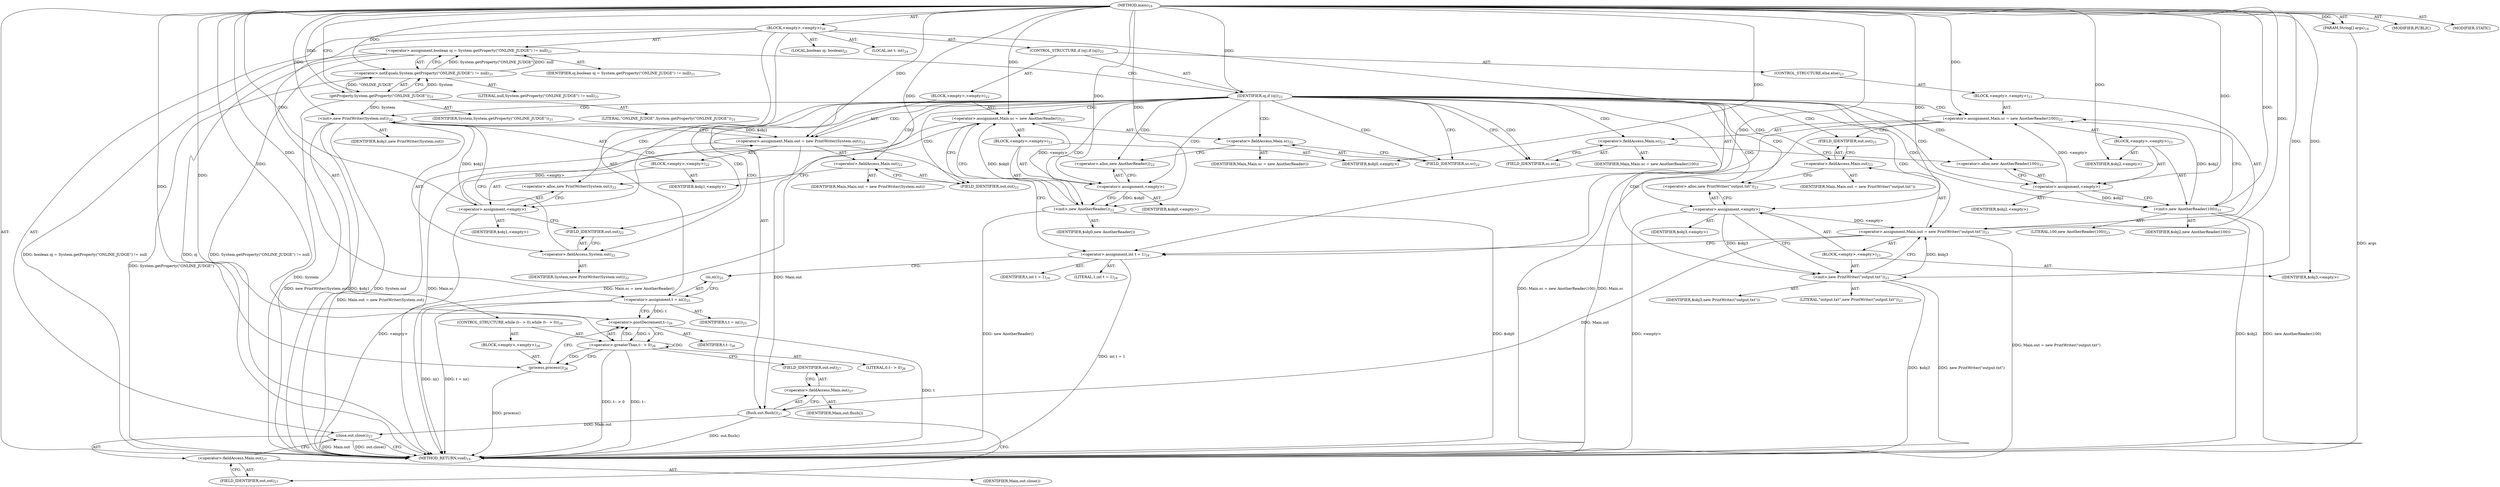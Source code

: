 digraph "main" {  
"94" [label = <(METHOD,main)<SUB>19</SUB>> ]
"95" [label = <(PARAM,String[] args)<SUB>19</SUB>> ]
"96" [label = <(BLOCK,&lt;empty&gt;,&lt;empty&gt;)<SUB>20</SUB>> ]
"97" [label = <(LOCAL,boolean oj: boolean)<SUB>21</SUB>> ]
"98" [label = <(&lt;operator&gt;.assignment,boolean oj = System.getProperty(&quot;ONLINE_JUDGE&quot;) != null)<SUB>21</SUB>> ]
"99" [label = <(IDENTIFIER,oj,boolean oj = System.getProperty(&quot;ONLINE_JUDGE&quot;) != null)<SUB>21</SUB>> ]
"100" [label = <(&lt;operator&gt;.notEquals,System.getProperty(&quot;ONLINE_JUDGE&quot;) != null)<SUB>21</SUB>> ]
"101" [label = <(getProperty,System.getProperty(&quot;ONLINE_JUDGE&quot;))<SUB>21</SUB>> ]
"102" [label = <(IDENTIFIER,System,System.getProperty(&quot;ONLINE_JUDGE&quot;))<SUB>21</SUB>> ]
"103" [label = <(LITERAL,&quot;ONLINE_JUDGE&quot;,System.getProperty(&quot;ONLINE_JUDGE&quot;))<SUB>21</SUB>> ]
"104" [label = <(LITERAL,null,System.getProperty(&quot;ONLINE_JUDGE&quot;) != null)<SUB>21</SUB>> ]
"105" [label = <(CONTROL_STRUCTURE,if (oj),if (oj))<SUB>22</SUB>> ]
"106" [label = <(IDENTIFIER,oj,if (oj))<SUB>22</SUB>> ]
"107" [label = <(BLOCK,&lt;empty&gt;,&lt;empty&gt;)<SUB>22</SUB>> ]
"108" [label = <(&lt;operator&gt;.assignment,Main.sc = new AnotherReader())<SUB>22</SUB>> ]
"109" [label = <(&lt;operator&gt;.fieldAccess,Main.sc)<SUB>22</SUB>> ]
"110" [label = <(IDENTIFIER,Main,Main.sc = new AnotherReader())> ]
"111" [label = <(FIELD_IDENTIFIER,sc,sc)<SUB>22</SUB>> ]
"112" [label = <(BLOCK,&lt;empty&gt;,&lt;empty&gt;)<SUB>22</SUB>> ]
"113" [label = <(&lt;operator&gt;.assignment,&lt;empty&gt;)> ]
"114" [label = <(IDENTIFIER,$obj0,&lt;empty&gt;)> ]
"115" [label = <(&lt;operator&gt;.alloc,new AnotherReader())<SUB>22</SUB>> ]
"116" [label = <(&lt;init&gt;,new AnotherReader())<SUB>22</SUB>> ]
"117" [label = <(IDENTIFIER,$obj0,new AnotherReader())> ]
"118" [label = <(IDENTIFIER,$obj0,&lt;empty&gt;)> ]
"119" [label = <(&lt;operator&gt;.assignment,Main.out = new PrintWriter(System.out))<SUB>22</SUB>> ]
"120" [label = <(&lt;operator&gt;.fieldAccess,Main.out)<SUB>22</SUB>> ]
"121" [label = <(IDENTIFIER,Main,Main.out = new PrintWriter(System.out))> ]
"122" [label = <(FIELD_IDENTIFIER,out,out)<SUB>22</SUB>> ]
"123" [label = <(BLOCK,&lt;empty&gt;,&lt;empty&gt;)<SUB>22</SUB>> ]
"124" [label = <(&lt;operator&gt;.assignment,&lt;empty&gt;)> ]
"125" [label = <(IDENTIFIER,$obj1,&lt;empty&gt;)> ]
"126" [label = <(&lt;operator&gt;.alloc,new PrintWriter(System.out))<SUB>22</SUB>> ]
"127" [label = <(&lt;init&gt;,new PrintWriter(System.out))<SUB>22</SUB>> ]
"128" [label = <(IDENTIFIER,$obj1,new PrintWriter(System.out))> ]
"129" [label = <(&lt;operator&gt;.fieldAccess,System.out)<SUB>22</SUB>> ]
"130" [label = <(IDENTIFIER,System,new PrintWriter(System.out))<SUB>22</SUB>> ]
"131" [label = <(FIELD_IDENTIFIER,out,out)<SUB>22</SUB>> ]
"132" [label = <(IDENTIFIER,$obj1,&lt;empty&gt;)> ]
"133" [label = <(CONTROL_STRUCTURE,else,else)<SUB>23</SUB>> ]
"134" [label = <(BLOCK,&lt;empty&gt;,&lt;empty&gt;)<SUB>23</SUB>> ]
"135" [label = <(&lt;operator&gt;.assignment,Main.sc = new AnotherReader(100))<SUB>23</SUB>> ]
"136" [label = <(&lt;operator&gt;.fieldAccess,Main.sc)<SUB>23</SUB>> ]
"137" [label = <(IDENTIFIER,Main,Main.sc = new AnotherReader(100))> ]
"138" [label = <(FIELD_IDENTIFIER,sc,sc)<SUB>23</SUB>> ]
"139" [label = <(BLOCK,&lt;empty&gt;,&lt;empty&gt;)<SUB>23</SUB>> ]
"140" [label = <(&lt;operator&gt;.assignment,&lt;empty&gt;)> ]
"141" [label = <(IDENTIFIER,$obj2,&lt;empty&gt;)> ]
"142" [label = <(&lt;operator&gt;.alloc,new AnotherReader(100))<SUB>23</SUB>> ]
"143" [label = <(&lt;init&gt;,new AnotherReader(100))<SUB>23</SUB>> ]
"144" [label = <(IDENTIFIER,$obj2,new AnotherReader(100))> ]
"145" [label = <(LITERAL,100,new AnotherReader(100))<SUB>23</SUB>> ]
"146" [label = <(IDENTIFIER,$obj2,&lt;empty&gt;)> ]
"147" [label = <(&lt;operator&gt;.assignment,Main.out = new PrintWriter(&quot;output.txt&quot;))<SUB>23</SUB>> ]
"148" [label = <(&lt;operator&gt;.fieldAccess,Main.out)<SUB>23</SUB>> ]
"149" [label = <(IDENTIFIER,Main,Main.out = new PrintWriter(&quot;output.txt&quot;))> ]
"150" [label = <(FIELD_IDENTIFIER,out,out)<SUB>23</SUB>> ]
"151" [label = <(BLOCK,&lt;empty&gt;,&lt;empty&gt;)<SUB>23</SUB>> ]
"152" [label = <(&lt;operator&gt;.assignment,&lt;empty&gt;)> ]
"153" [label = <(IDENTIFIER,$obj3,&lt;empty&gt;)> ]
"154" [label = <(&lt;operator&gt;.alloc,new PrintWriter(&quot;output.txt&quot;))<SUB>23</SUB>> ]
"155" [label = <(&lt;init&gt;,new PrintWriter(&quot;output.txt&quot;))<SUB>23</SUB>> ]
"156" [label = <(IDENTIFIER,$obj3,new PrintWriter(&quot;output.txt&quot;))> ]
"157" [label = <(LITERAL,&quot;output.txt&quot;,new PrintWriter(&quot;output.txt&quot;))<SUB>23</SUB>> ]
"158" [label = <(IDENTIFIER,$obj3,&lt;empty&gt;)> ]
"159" [label = <(LOCAL,int t: int)<SUB>24</SUB>> ]
"160" [label = <(&lt;operator&gt;.assignment,int t = 1)<SUB>24</SUB>> ]
"161" [label = <(IDENTIFIER,t,int t = 1)<SUB>24</SUB>> ]
"162" [label = <(LITERAL,1,int t = 1)<SUB>24</SUB>> ]
"163" [label = <(&lt;operator&gt;.assignment,t = ni())<SUB>25</SUB>> ]
"164" [label = <(IDENTIFIER,t,t = ni())<SUB>25</SUB>> ]
"165" [label = <(ni,ni())<SUB>25</SUB>> ]
"166" [label = <(CONTROL_STRUCTURE,while (t-- &gt; 0),while (t-- &gt; 0))<SUB>26</SUB>> ]
"167" [label = <(&lt;operator&gt;.greaterThan,t-- &gt; 0)<SUB>26</SUB>> ]
"168" [label = <(&lt;operator&gt;.postDecrement,t--)<SUB>26</SUB>> ]
"169" [label = <(IDENTIFIER,t,t--)<SUB>26</SUB>> ]
"170" [label = <(LITERAL,0,t-- &gt; 0)<SUB>26</SUB>> ]
"171" [label = <(BLOCK,&lt;empty&gt;,&lt;empty&gt;)<SUB>26</SUB>> ]
"172" [label = <(process,process())<SUB>26</SUB>> ]
"173" [label = <(flush,out.flush())<SUB>27</SUB>> ]
"174" [label = <(&lt;operator&gt;.fieldAccess,Main.out)<SUB>27</SUB>> ]
"175" [label = <(IDENTIFIER,Main,out.flush())> ]
"176" [label = <(FIELD_IDENTIFIER,out,out)<SUB>27</SUB>> ]
"177" [label = <(close,out.close())<SUB>27</SUB>> ]
"178" [label = <(&lt;operator&gt;.fieldAccess,Main.out)<SUB>27</SUB>> ]
"179" [label = <(IDENTIFIER,Main,out.close())> ]
"180" [label = <(FIELD_IDENTIFIER,out,out)<SUB>27</SUB>> ]
"181" [label = <(MODIFIER,PUBLIC)> ]
"182" [label = <(MODIFIER,STATIC)> ]
"183" [label = <(METHOD_RETURN,void)<SUB>19</SUB>> ]
  "94" -> "95"  [ label = "AST: "] 
  "94" -> "96"  [ label = "AST: "] 
  "94" -> "181"  [ label = "AST: "] 
  "94" -> "182"  [ label = "AST: "] 
  "94" -> "183"  [ label = "AST: "] 
  "96" -> "97"  [ label = "AST: "] 
  "96" -> "98"  [ label = "AST: "] 
  "96" -> "105"  [ label = "AST: "] 
  "96" -> "159"  [ label = "AST: "] 
  "96" -> "160"  [ label = "AST: "] 
  "96" -> "163"  [ label = "AST: "] 
  "96" -> "166"  [ label = "AST: "] 
  "96" -> "173"  [ label = "AST: "] 
  "96" -> "177"  [ label = "AST: "] 
  "98" -> "99"  [ label = "AST: "] 
  "98" -> "100"  [ label = "AST: "] 
  "100" -> "101"  [ label = "AST: "] 
  "100" -> "104"  [ label = "AST: "] 
  "101" -> "102"  [ label = "AST: "] 
  "101" -> "103"  [ label = "AST: "] 
  "105" -> "106"  [ label = "AST: "] 
  "105" -> "107"  [ label = "AST: "] 
  "105" -> "133"  [ label = "AST: "] 
  "107" -> "108"  [ label = "AST: "] 
  "107" -> "119"  [ label = "AST: "] 
  "108" -> "109"  [ label = "AST: "] 
  "108" -> "112"  [ label = "AST: "] 
  "109" -> "110"  [ label = "AST: "] 
  "109" -> "111"  [ label = "AST: "] 
  "112" -> "113"  [ label = "AST: "] 
  "112" -> "116"  [ label = "AST: "] 
  "112" -> "118"  [ label = "AST: "] 
  "113" -> "114"  [ label = "AST: "] 
  "113" -> "115"  [ label = "AST: "] 
  "116" -> "117"  [ label = "AST: "] 
  "119" -> "120"  [ label = "AST: "] 
  "119" -> "123"  [ label = "AST: "] 
  "120" -> "121"  [ label = "AST: "] 
  "120" -> "122"  [ label = "AST: "] 
  "123" -> "124"  [ label = "AST: "] 
  "123" -> "127"  [ label = "AST: "] 
  "123" -> "132"  [ label = "AST: "] 
  "124" -> "125"  [ label = "AST: "] 
  "124" -> "126"  [ label = "AST: "] 
  "127" -> "128"  [ label = "AST: "] 
  "127" -> "129"  [ label = "AST: "] 
  "129" -> "130"  [ label = "AST: "] 
  "129" -> "131"  [ label = "AST: "] 
  "133" -> "134"  [ label = "AST: "] 
  "134" -> "135"  [ label = "AST: "] 
  "134" -> "147"  [ label = "AST: "] 
  "135" -> "136"  [ label = "AST: "] 
  "135" -> "139"  [ label = "AST: "] 
  "136" -> "137"  [ label = "AST: "] 
  "136" -> "138"  [ label = "AST: "] 
  "139" -> "140"  [ label = "AST: "] 
  "139" -> "143"  [ label = "AST: "] 
  "139" -> "146"  [ label = "AST: "] 
  "140" -> "141"  [ label = "AST: "] 
  "140" -> "142"  [ label = "AST: "] 
  "143" -> "144"  [ label = "AST: "] 
  "143" -> "145"  [ label = "AST: "] 
  "147" -> "148"  [ label = "AST: "] 
  "147" -> "151"  [ label = "AST: "] 
  "148" -> "149"  [ label = "AST: "] 
  "148" -> "150"  [ label = "AST: "] 
  "151" -> "152"  [ label = "AST: "] 
  "151" -> "155"  [ label = "AST: "] 
  "151" -> "158"  [ label = "AST: "] 
  "152" -> "153"  [ label = "AST: "] 
  "152" -> "154"  [ label = "AST: "] 
  "155" -> "156"  [ label = "AST: "] 
  "155" -> "157"  [ label = "AST: "] 
  "160" -> "161"  [ label = "AST: "] 
  "160" -> "162"  [ label = "AST: "] 
  "163" -> "164"  [ label = "AST: "] 
  "163" -> "165"  [ label = "AST: "] 
  "166" -> "167"  [ label = "AST: "] 
  "166" -> "171"  [ label = "AST: "] 
  "167" -> "168"  [ label = "AST: "] 
  "167" -> "170"  [ label = "AST: "] 
  "168" -> "169"  [ label = "AST: "] 
  "171" -> "172"  [ label = "AST: "] 
  "173" -> "174"  [ label = "AST: "] 
  "174" -> "175"  [ label = "AST: "] 
  "174" -> "176"  [ label = "AST: "] 
  "177" -> "178"  [ label = "AST: "] 
  "178" -> "179"  [ label = "AST: "] 
  "178" -> "180"  [ label = "AST: "] 
  "98" -> "106"  [ label = "CFG: "] 
  "160" -> "165"  [ label = "CFG: "] 
  "163" -> "168"  [ label = "CFG: "] 
  "173" -> "180"  [ label = "CFG: "] 
  "177" -> "183"  [ label = "CFG: "] 
  "100" -> "98"  [ label = "CFG: "] 
  "106" -> "111"  [ label = "CFG: "] 
  "106" -> "138"  [ label = "CFG: "] 
  "165" -> "163"  [ label = "CFG: "] 
  "167" -> "172"  [ label = "CFG: "] 
  "167" -> "176"  [ label = "CFG: "] 
  "174" -> "173"  [ label = "CFG: "] 
  "178" -> "177"  [ label = "CFG: "] 
  "101" -> "100"  [ label = "CFG: "] 
  "108" -> "122"  [ label = "CFG: "] 
  "119" -> "160"  [ label = "CFG: "] 
  "168" -> "167"  [ label = "CFG: "] 
  "172" -> "168"  [ label = "CFG: "] 
  "176" -> "174"  [ label = "CFG: "] 
  "180" -> "178"  [ label = "CFG: "] 
  "109" -> "115"  [ label = "CFG: "] 
  "120" -> "126"  [ label = "CFG: "] 
  "135" -> "150"  [ label = "CFG: "] 
  "147" -> "160"  [ label = "CFG: "] 
  "111" -> "109"  [ label = "CFG: "] 
  "113" -> "116"  [ label = "CFG: "] 
  "116" -> "108"  [ label = "CFG: "] 
  "122" -> "120"  [ label = "CFG: "] 
  "124" -> "131"  [ label = "CFG: "] 
  "127" -> "119"  [ label = "CFG: "] 
  "136" -> "142"  [ label = "CFG: "] 
  "148" -> "154"  [ label = "CFG: "] 
  "115" -> "113"  [ label = "CFG: "] 
  "126" -> "124"  [ label = "CFG: "] 
  "129" -> "127"  [ label = "CFG: "] 
  "138" -> "136"  [ label = "CFG: "] 
  "140" -> "143"  [ label = "CFG: "] 
  "143" -> "135"  [ label = "CFG: "] 
  "150" -> "148"  [ label = "CFG: "] 
  "152" -> "155"  [ label = "CFG: "] 
  "155" -> "147"  [ label = "CFG: "] 
  "131" -> "129"  [ label = "CFG: "] 
  "142" -> "140"  [ label = "CFG: "] 
  "154" -> "152"  [ label = "CFG: "] 
  "94" -> "101"  [ label = "CFG: "] 
  "95" -> "183"  [ label = "DDG: args"] 
  "98" -> "183"  [ label = "DDG: oj"] 
  "101" -> "183"  [ label = "DDG: System"] 
  "100" -> "183"  [ label = "DDG: System.getProperty(&quot;ONLINE_JUDGE&quot;)"] 
  "98" -> "183"  [ label = "DDG: System.getProperty(&quot;ONLINE_JUDGE&quot;) != null"] 
  "98" -> "183"  [ label = "DDG: boolean oj = System.getProperty(&quot;ONLINE_JUDGE&quot;) != null"] 
  "135" -> "183"  [ label = "DDG: Main.sc"] 
  "143" -> "183"  [ label = "DDG: $obj2"] 
  "143" -> "183"  [ label = "DDG: new AnotherReader(100)"] 
  "135" -> "183"  [ label = "DDG: Main.sc = new AnotherReader(100)"] 
  "152" -> "183"  [ label = "DDG: &lt;empty&gt;"] 
  "155" -> "183"  [ label = "DDG: $obj3"] 
  "155" -> "183"  [ label = "DDG: new PrintWriter(&quot;output.txt&quot;)"] 
  "147" -> "183"  [ label = "DDG: Main.out = new PrintWriter(&quot;output.txt&quot;)"] 
  "108" -> "183"  [ label = "DDG: Main.sc"] 
  "116" -> "183"  [ label = "DDG: $obj0"] 
  "116" -> "183"  [ label = "DDG: new AnotherReader()"] 
  "108" -> "183"  [ label = "DDG: Main.sc = new AnotherReader()"] 
  "124" -> "183"  [ label = "DDG: &lt;empty&gt;"] 
  "127" -> "183"  [ label = "DDG: $obj1"] 
  "127" -> "183"  [ label = "DDG: System.out"] 
  "127" -> "183"  [ label = "DDG: new PrintWriter(System.out)"] 
  "119" -> "183"  [ label = "DDG: Main.out = new PrintWriter(System.out)"] 
  "160" -> "183"  [ label = "DDG: int t = 1"] 
  "163" -> "183"  [ label = "DDG: ni()"] 
  "163" -> "183"  [ label = "DDG: t = ni()"] 
  "168" -> "183"  [ label = "DDG: t"] 
  "167" -> "183"  [ label = "DDG: t--"] 
  "167" -> "183"  [ label = "DDG: t-- &gt; 0"] 
  "173" -> "183"  [ label = "DDG: out.flush()"] 
  "177" -> "183"  [ label = "DDG: Main.out"] 
  "177" -> "183"  [ label = "DDG: out.close()"] 
  "172" -> "183"  [ label = "DDG: process()"] 
  "94" -> "95"  [ label = "DDG: "] 
  "100" -> "98"  [ label = "DDG: System.getProperty(&quot;ONLINE_JUDGE&quot;)"] 
  "100" -> "98"  [ label = "DDG: null"] 
  "94" -> "160"  [ label = "DDG: "] 
  "94" -> "163"  [ label = "DDG: "] 
  "94" -> "106"  [ label = "DDG: "] 
  "147" -> "173"  [ label = "DDG: Main.out"] 
  "119" -> "173"  [ label = "DDG: Main.out"] 
  "173" -> "177"  [ label = "DDG: Main.out"] 
  "101" -> "100"  [ label = "DDG: System"] 
  "101" -> "100"  [ label = "DDG: &quot;ONLINE_JUDGE&quot;"] 
  "94" -> "100"  [ label = "DDG: "] 
  "113" -> "108"  [ label = "DDG: &lt;empty&gt;"] 
  "116" -> "108"  [ label = "DDG: $obj0"] 
  "94" -> "108"  [ label = "DDG: "] 
  "124" -> "119"  [ label = "DDG: &lt;empty&gt;"] 
  "127" -> "119"  [ label = "DDG: $obj1"] 
  "94" -> "119"  [ label = "DDG: "] 
  "168" -> "167"  [ label = "DDG: t"] 
  "94" -> "167"  [ label = "DDG: "] 
  "94" -> "172"  [ label = "DDG: "] 
  "94" -> "101"  [ label = "DDG: "] 
  "140" -> "135"  [ label = "DDG: &lt;empty&gt;"] 
  "143" -> "135"  [ label = "DDG: $obj2"] 
  "94" -> "135"  [ label = "DDG: "] 
  "152" -> "147"  [ label = "DDG: &lt;empty&gt;"] 
  "155" -> "147"  [ label = "DDG: $obj3"] 
  "94" -> "147"  [ label = "DDG: "] 
  "163" -> "168"  [ label = "DDG: t"] 
  "94" -> "168"  [ label = "DDG: "] 
  "94" -> "113"  [ label = "DDG: "] 
  "94" -> "118"  [ label = "DDG: "] 
  "94" -> "124"  [ label = "DDG: "] 
  "94" -> "132"  [ label = "DDG: "] 
  "113" -> "116"  [ label = "DDG: $obj0"] 
  "94" -> "116"  [ label = "DDG: "] 
  "124" -> "127"  [ label = "DDG: $obj1"] 
  "94" -> "127"  [ label = "DDG: "] 
  "101" -> "127"  [ label = "DDG: System"] 
  "94" -> "140"  [ label = "DDG: "] 
  "94" -> "146"  [ label = "DDG: "] 
  "94" -> "152"  [ label = "DDG: "] 
  "94" -> "158"  [ label = "DDG: "] 
  "140" -> "143"  [ label = "DDG: $obj2"] 
  "94" -> "143"  [ label = "DDG: "] 
  "152" -> "155"  [ label = "DDG: $obj3"] 
  "94" -> "155"  [ label = "DDG: "] 
  "106" -> "115"  [ label = "CDG: "] 
  "106" -> "120"  [ label = "CDG: "] 
  "106" -> "113"  [ label = "CDG: "] 
  "106" -> "136"  [ label = "CDG: "] 
  "106" -> "116"  [ label = "CDG: "] 
  "106" -> "154"  [ label = "CDG: "] 
  "106" -> "122"  [ label = "CDG: "] 
  "106" -> "131"  [ label = "CDG: "] 
  "106" -> "142"  [ label = "CDG: "] 
  "106" -> "150"  [ label = "CDG: "] 
  "106" -> "119"  [ label = "CDG: "] 
  "106" -> "129"  [ label = "CDG: "] 
  "106" -> "138"  [ label = "CDG: "] 
  "106" -> "140"  [ label = "CDG: "] 
  "106" -> "148"  [ label = "CDG: "] 
  "106" -> "143"  [ label = "CDG: "] 
  "106" -> "126"  [ label = "CDG: "] 
  "106" -> "152"  [ label = "CDG: "] 
  "106" -> "147"  [ label = "CDG: "] 
  "106" -> "135"  [ label = "CDG: "] 
  "106" -> "127"  [ label = "CDG: "] 
  "106" -> "155"  [ label = "CDG: "] 
  "106" -> "124"  [ label = "CDG: "] 
  "106" -> "108"  [ label = "CDG: "] 
  "106" -> "111"  [ label = "CDG: "] 
  "106" -> "109"  [ label = "CDG: "] 
  "167" -> "167"  [ label = "CDG: "] 
  "167" -> "168"  [ label = "CDG: "] 
  "167" -> "172"  [ label = "CDG: "] 
}

